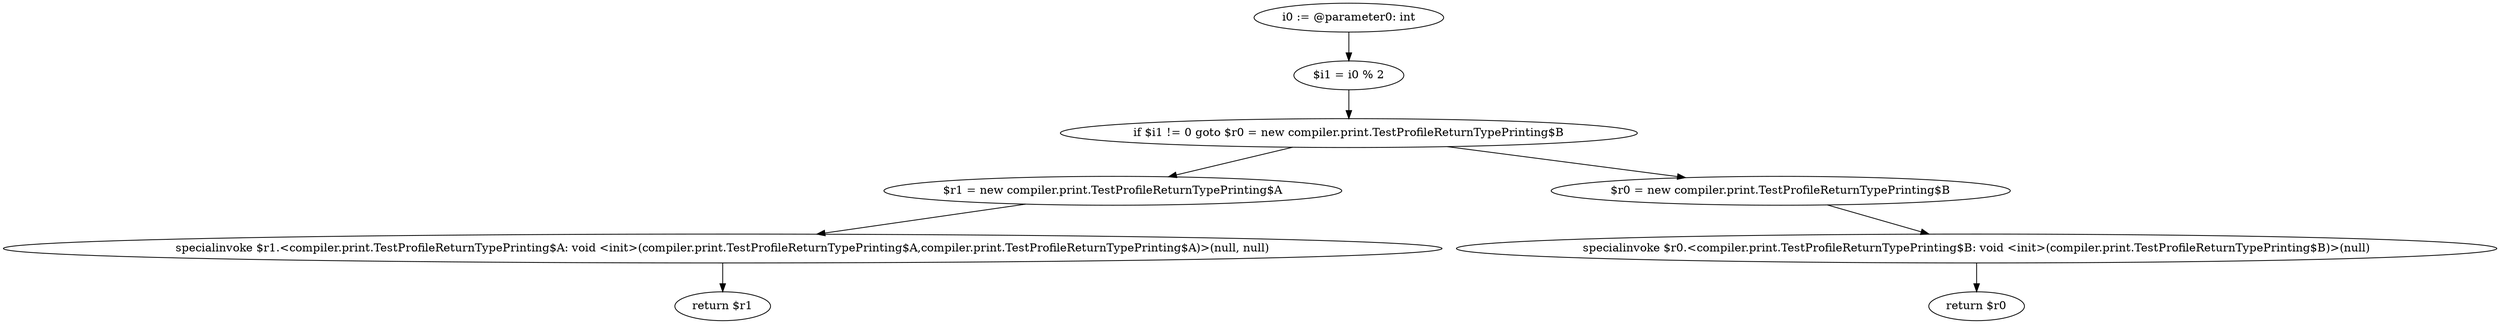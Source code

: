 digraph "unitGraph" {
    "i0 := @parameter0: int"
    "$i1 = i0 % 2"
    "if $i1 != 0 goto $r0 = new compiler.print.TestProfileReturnTypePrinting$B"
    "$r1 = new compiler.print.TestProfileReturnTypePrinting$A"
    "specialinvoke $r1.<compiler.print.TestProfileReturnTypePrinting$A: void <init>(compiler.print.TestProfileReturnTypePrinting$A,compiler.print.TestProfileReturnTypePrinting$A)>(null, null)"
    "return $r1"
    "$r0 = new compiler.print.TestProfileReturnTypePrinting$B"
    "specialinvoke $r0.<compiler.print.TestProfileReturnTypePrinting$B: void <init>(compiler.print.TestProfileReturnTypePrinting$B)>(null)"
    "return $r0"
    "i0 := @parameter0: int"->"$i1 = i0 % 2";
    "$i1 = i0 % 2"->"if $i1 != 0 goto $r0 = new compiler.print.TestProfileReturnTypePrinting$B";
    "if $i1 != 0 goto $r0 = new compiler.print.TestProfileReturnTypePrinting$B"->"$r1 = new compiler.print.TestProfileReturnTypePrinting$A";
    "if $i1 != 0 goto $r0 = new compiler.print.TestProfileReturnTypePrinting$B"->"$r0 = new compiler.print.TestProfileReturnTypePrinting$B";
    "$r1 = new compiler.print.TestProfileReturnTypePrinting$A"->"specialinvoke $r1.<compiler.print.TestProfileReturnTypePrinting$A: void <init>(compiler.print.TestProfileReturnTypePrinting$A,compiler.print.TestProfileReturnTypePrinting$A)>(null, null)";
    "specialinvoke $r1.<compiler.print.TestProfileReturnTypePrinting$A: void <init>(compiler.print.TestProfileReturnTypePrinting$A,compiler.print.TestProfileReturnTypePrinting$A)>(null, null)"->"return $r1";
    "$r0 = new compiler.print.TestProfileReturnTypePrinting$B"->"specialinvoke $r0.<compiler.print.TestProfileReturnTypePrinting$B: void <init>(compiler.print.TestProfileReturnTypePrinting$B)>(null)";
    "specialinvoke $r0.<compiler.print.TestProfileReturnTypePrinting$B: void <init>(compiler.print.TestProfileReturnTypePrinting$B)>(null)"->"return $r0";
}
